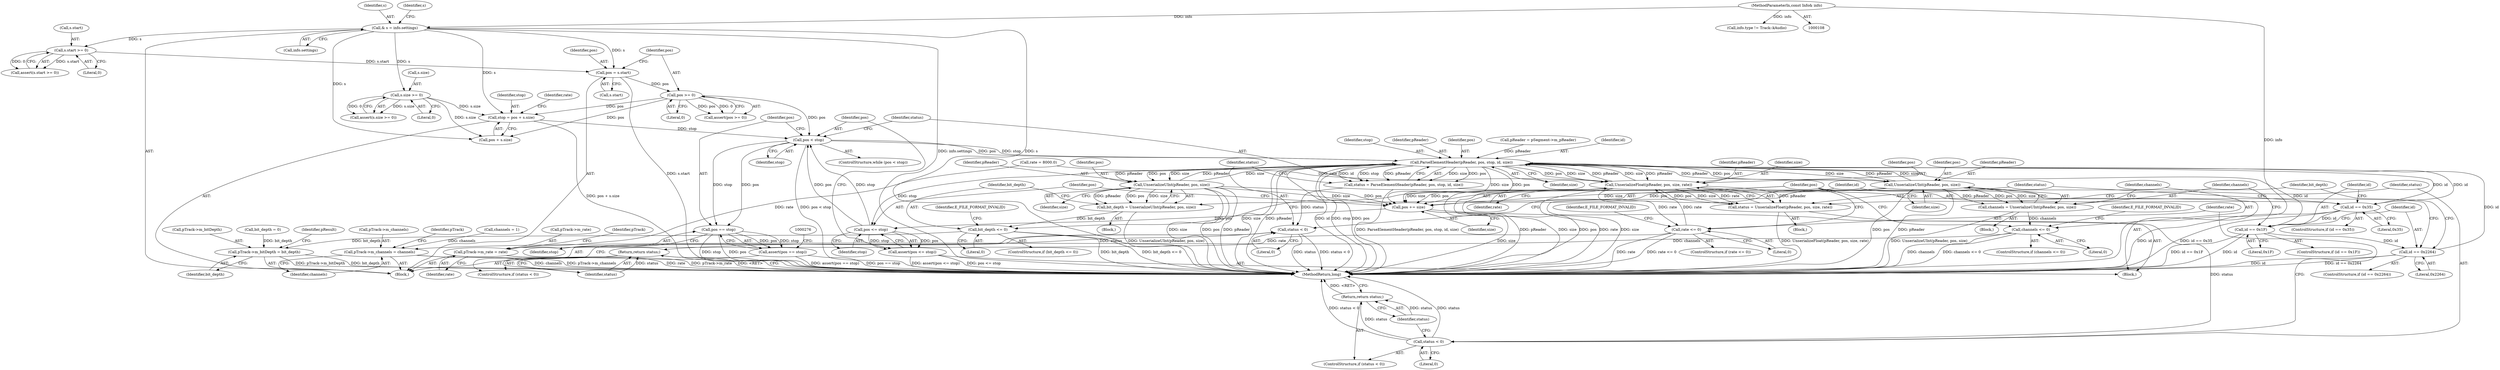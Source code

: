 digraph "1_Android_cc274e2abe8b2a6698a5c47d8aa4bb45f1f9538d_42@integer" {
"1000163" [label="(Call,stop = pos + s.size)"];
"1000159" [label="(Call,pos >= 0)"];
"1000153" [label="(Call,pos = s.start)"];
"1000141" [label="(Call,s.start >= 0)"];
"1000135" [label="(Call,& s = info.settings)"];
"1000110" [label="(MethodParameterIn,const Info& info)"];
"1000147" [label="(Call,s.size >= 0)"];
"1000183" [label="(Call,pos < stop)"];
"1000192" [label="(Call,ParseElementHeader(pReader, pos, stop, id, size))"];
"1000190" [label="(Call,status = ParseElementHeader(pReader, pos, stop, id, size))"];
"1000199" [label="(Call,status < 0)"];
"1000202" [label="(Return,return status;)"];
"1000205" [label="(Call,id == 0x35)"];
"1000230" [label="(Call,id == 0x1F)"];
"1000248" [label="(Call,id == 0x2264)"];
"1000211" [label="(Call,UnserializeFloat(pReader, pos, size, rate))"];
"1000209" [label="(Call,status = UnserializeFloat(pReader, pos, size, rate))"];
"1000217" [label="(Call,status < 0)"];
"1000220" [label="(Return,return status;)"];
"1000223" [label="(Call,rate <= 0)"];
"1000302" [label="(Call,pTrack->m_rate = rate)"];
"1000264" [label="(Call,pos += size)"];
"1000268" [label="(Call,pos <= stop)"];
"1000267" [label="(Call,assert(pos <= stop))"];
"1000236" [label="(Call,UnserializeUInt(pReader, pos, size))"];
"1000234" [label="(Call,channels = UnserializeUInt(pReader, pos, size))"];
"1000241" [label="(Call,channels <= 0)"];
"1000307" [label="(Call,pTrack->m_channels = channels)"];
"1000254" [label="(Call,UnserializeUInt(pReader, pos, size))"];
"1000252" [label="(Call,bit_depth = UnserializeUInt(pReader, pos, size))"];
"1000259" [label="(Call,bit_depth <= 0)"];
"1000312" [label="(Call,pTrack->m_bitDepth = bit_depth)"];
"1000272" [label="(Call,pos == stop)"];
"1000271" [label="(Call,assert(pos == stop))"];
"1000137" [label="(Call,info.settings)"];
"1000221" [label="(Identifier,status)"];
"1000148" [label="(Call,s.size)"];
"1000179" [label="(Call,bit_depth = 0)"];
"1000227" [label="(Identifier,E_FILE_FORMAT_INVALID)"];
"1000239" [label="(Identifier,size)"];
"1000303" [label="(Call,pTrack->m_rate)"];
"1000273" [label="(Identifier,pos)"];
"1000193" [label="(Identifier,pReader)"];
"1000165" [label="(Call,pos + s.size)"];
"1000309" [label="(Identifier,pTrack)"];
"1000272" [label="(Call,pos == stop)"];
"1000230" [label="(Call,id == 0x1F)"];
"1000322" [label="(MethodReturn,long)"];
"1000235" [label="(Identifier,channels)"];
"1000209" [label="(Call,status = UnserializeFloat(pReader, pos, size, rate))"];
"1000247" [label="(ControlStructure,if (id == 0x2264))"];
"1000147" [label="(Call,s.size >= 0)"];
"1000185" [label="(Identifier,stop)"];
"1000194" [label="(Identifier,pos)"];
"1000208" [label="(Block,)"];
"1000182" [label="(ControlStructure,while (pos < stop))"];
"1000255" [label="(Identifier,pReader)"];
"1000190" [label="(Call,status = ParseElementHeader(pReader, pos, stop, id, size))"];
"1000129" [label="(Call,pReader = pSegment->m_pReader)"];
"1000223" [label="(Call,rate <= 0)"];
"1000218" [label="(Identifier,status)"];
"1000232" [label="(Literal,0x1F)"];
"1000160" [label="(Identifier,pos)"];
"1000263" [label="(Identifier,E_FILE_FORMAT_INVALID)"];
"1000217" [label="(Call,status < 0)"];
"1000260" [label="(Identifier,bit_depth)"];
"1000245" [label="(Identifier,E_FILE_FORMAT_INVALID)"];
"1000204" [label="(ControlStructure,if (id == 0x35))"];
"1000161" [label="(Literal,0)"];
"1000215" [label="(Identifier,rate)"];
"1000196" [label="(Identifier,id)"];
"1000212" [label="(Identifier,pReader)"];
"1000191" [label="(Identifier,status)"];
"1000225" [label="(Literal,0)"];
"1000307" [label="(Call,pTrack->m_channels = channels)"];
"1000261" [label="(Literal,0)"];
"1000195" [label="(Identifier,stop)"];
"1000164" [label="(Identifier,stop)"];
"1000318" [label="(Identifier,pResult)"];
"1000237" [label="(Identifier,pReader)"];
"1000203" [label="(Identifier,status)"];
"1000192" [label="(Call,ParseElementHeader(pReader, pos, stop, id, size))"];
"1000251" [label="(Block,)"];
"1000205" [label="(Call,id == 0x35)"];
"1000140" [label="(Call,assert(s.start >= 0))"];
"1000264" [label="(Call,pos += size)"];
"1000158" [label="(Call,assert(pos >= 0))"];
"1000236" [label="(Call,UnserializeUInt(pReader, pos, size))"];
"1000141" [label="(Call,s.start >= 0)"];
"1000256" [label="(Identifier,pos)"];
"1000242" [label="(Identifier,channels)"];
"1000202" [label="(Return,return status;)"];
"1000153" [label="(Call,pos = s.start)"];
"1000171" [label="(Call,rate = 8000.0)"];
"1000155" [label="(Call,s.start)"];
"1000249" [label="(Identifier,id)"];
"1000210" [label="(Identifier,status)"];
"1000154" [label="(Identifier,pos)"];
"1000258" [label="(ControlStructure,if (bit_depth <= 0))"];
"1000270" [label="(Identifier,stop)"];
"1000114" [label="(Block,)"];
"1000201" [label="(Literal,0)"];
"1000143" [label="(Identifier,s)"];
"1000146" [label="(Call,assert(s.size >= 0))"];
"1000151" [label="(Literal,0)"];
"1000268" [label="(Call,pos <= stop)"];
"1000214" [label="(Identifier,size)"];
"1000219" [label="(Literal,0)"];
"1000312" [label="(Call,pTrack->m_bitDepth = bit_depth)"];
"1000229" [label="(ControlStructure,if (id == 0x1F))"];
"1000252" [label="(Call,bit_depth = UnserializeUInt(pReader, pos, size))"];
"1000316" [label="(Identifier,bit_depth)"];
"1000240" [label="(ControlStructure,if (channels <= 0))"];
"1000243" [label="(Literal,0)"];
"1000311" [label="(Identifier,channels)"];
"1000314" [label="(Identifier,pTrack)"];
"1000248" [label="(Call,id == 0x2264)"];
"1000142" [label="(Call,s.start)"];
"1000198" [label="(ControlStructure,if (status < 0))"];
"1000163" [label="(Call,stop = pos + s.size)"];
"1000231" [label="(Identifier,id)"];
"1000159" [label="(Call,pos >= 0)"];
"1000110" [label="(MethodParameterIn,const Info& info)"];
"1000302" [label="(Call,pTrack->m_rate = rate)"];
"1000259" [label="(Call,bit_depth <= 0)"];
"1000238" [label="(Identifier,pos)"];
"1000121" [label="(Call,info.type != Track::kAudio)"];
"1000183" [label="(Call,pos < stop)"];
"1000257" [label="(Identifier,size)"];
"1000267" [label="(Call,assert(pos <= stop))"];
"1000206" [label="(Identifier,id)"];
"1000211" [label="(Call,UnserializeFloat(pReader, pos, size, rate))"];
"1000233" [label="(Block,)"];
"1000241" [label="(Call,channels <= 0)"];
"1000271" [label="(Call,assert(pos == stop))"];
"1000266" [label="(Identifier,size)"];
"1000186" [label="(Block,)"];
"1000136" [label="(Identifier,s)"];
"1000184" [label="(Identifier,pos)"];
"1000213" [label="(Identifier,pos)"];
"1000172" [label="(Identifier,rate)"];
"1000224" [label="(Identifier,rate)"];
"1000274" [label="(Identifier,stop)"];
"1000216" [label="(ControlStructure,if (status < 0))"];
"1000145" [label="(Literal,0)"];
"1000199" [label="(Call,status < 0)"];
"1000306" [label="(Identifier,rate)"];
"1000234" [label="(Call,channels = UnserializeUInt(pReader, pos, size))"];
"1000200" [label="(Identifier,status)"];
"1000220" [label="(Return,return status;)"];
"1000313" [label="(Call,pTrack->m_bitDepth)"];
"1000207" [label="(Literal,0x35)"];
"1000175" [label="(Call,channels = 1)"];
"1000253" [label="(Identifier,bit_depth)"];
"1000197" [label="(Identifier,size)"];
"1000222" [label="(ControlStructure,if (rate <= 0))"];
"1000135" [label="(Call,& s = info.settings)"];
"1000250" [label="(Literal,0x2264)"];
"1000269" [label="(Identifier,pos)"];
"1000254" [label="(Call,UnserializeUInt(pReader, pos, size))"];
"1000265" [label="(Identifier,pos)"];
"1000308" [label="(Call,pTrack->m_channels)"];
"1000163" -> "1000114"  [label="AST: "];
"1000163" -> "1000165"  [label="CFG: "];
"1000164" -> "1000163"  [label="AST: "];
"1000165" -> "1000163"  [label="AST: "];
"1000172" -> "1000163"  [label="CFG: "];
"1000163" -> "1000322"  [label="DDG: pos + s.size"];
"1000159" -> "1000163"  [label="DDG: pos"];
"1000147" -> "1000163"  [label="DDG: s.size"];
"1000135" -> "1000163"  [label="DDG: s"];
"1000163" -> "1000183"  [label="DDG: stop"];
"1000159" -> "1000158"  [label="AST: "];
"1000159" -> "1000161"  [label="CFG: "];
"1000160" -> "1000159"  [label="AST: "];
"1000161" -> "1000159"  [label="AST: "];
"1000158" -> "1000159"  [label="CFG: "];
"1000159" -> "1000158"  [label="DDG: pos"];
"1000159" -> "1000158"  [label="DDG: 0"];
"1000153" -> "1000159"  [label="DDG: pos"];
"1000159" -> "1000165"  [label="DDG: pos"];
"1000159" -> "1000183"  [label="DDG: pos"];
"1000153" -> "1000114"  [label="AST: "];
"1000153" -> "1000155"  [label="CFG: "];
"1000154" -> "1000153"  [label="AST: "];
"1000155" -> "1000153"  [label="AST: "];
"1000160" -> "1000153"  [label="CFG: "];
"1000153" -> "1000322"  [label="DDG: s.start"];
"1000141" -> "1000153"  [label="DDG: s.start"];
"1000135" -> "1000153"  [label="DDG: s"];
"1000141" -> "1000140"  [label="AST: "];
"1000141" -> "1000145"  [label="CFG: "];
"1000142" -> "1000141"  [label="AST: "];
"1000145" -> "1000141"  [label="AST: "];
"1000140" -> "1000141"  [label="CFG: "];
"1000141" -> "1000140"  [label="DDG: s.start"];
"1000141" -> "1000140"  [label="DDG: 0"];
"1000135" -> "1000141"  [label="DDG: s"];
"1000135" -> "1000114"  [label="AST: "];
"1000135" -> "1000137"  [label="CFG: "];
"1000136" -> "1000135"  [label="AST: "];
"1000137" -> "1000135"  [label="AST: "];
"1000143" -> "1000135"  [label="CFG: "];
"1000135" -> "1000322"  [label="DDG: s"];
"1000135" -> "1000322"  [label="DDG: info.settings"];
"1000110" -> "1000135"  [label="DDG: info"];
"1000135" -> "1000147"  [label="DDG: s"];
"1000135" -> "1000165"  [label="DDG: s"];
"1000110" -> "1000108"  [label="AST: "];
"1000110" -> "1000322"  [label="DDG: info"];
"1000110" -> "1000121"  [label="DDG: info"];
"1000147" -> "1000146"  [label="AST: "];
"1000147" -> "1000151"  [label="CFG: "];
"1000148" -> "1000147"  [label="AST: "];
"1000151" -> "1000147"  [label="AST: "];
"1000146" -> "1000147"  [label="CFG: "];
"1000147" -> "1000146"  [label="DDG: s.size"];
"1000147" -> "1000146"  [label="DDG: 0"];
"1000147" -> "1000165"  [label="DDG: s.size"];
"1000183" -> "1000182"  [label="AST: "];
"1000183" -> "1000185"  [label="CFG: "];
"1000184" -> "1000183"  [label="AST: "];
"1000185" -> "1000183"  [label="AST: "];
"1000191" -> "1000183"  [label="CFG: "];
"1000273" -> "1000183"  [label="CFG: "];
"1000183" -> "1000322"  [label="DDG: pos < stop"];
"1000268" -> "1000183"  [label="DDG: pos"];
"1000268" -> "1000183"  [label="DDG: stop"];
"1000183" -> "1000192"  [label="DDG: pos"];
"1000183" -> "1000192"  [label="DDG: stop"];
"1000183" -> "1000272"  [label="DDG: pos"];
"1000183" -> "1000272"  [label="DDG: stop"];
"1000192" -> "1000190"  [label="AST: "];
"1000192" -> "1000197"  [label="CFG: "];
"1000193" -> "1000192"  [label="AST: "];
"1000194" -> "1000192"  [label="AST: "];
"1000195" -> "1000192"  [label="AST: "];
"1000196" -> "1000192"  [label="AST: "];
"1000197" -> "1000192"  [label="AST: "];
"1000190" -> "1000192"  [label="CFG: "];
"1000192" -> "1000322"  [label="DDG: pos"];
"1000192" -> "1000322"  [label="DDG: stop"];
"1000192" -> "1000322"  [label="DDG: size"];
"1000192" -> "1000322"  [label="DDG: pReader"];
"1000192" -> "1000322"  [label="DDG: id"];
"1000192" -> "1000190"  [label="DDG: size"];
"1000192" -> "1000190"  [label="DDG: pos"];
"1000192" -> "1000190"  [label="DDG: id"];
"1000192" -> "1000190"  [label="DDG: stop"];
"1000192" -> "1000190"  [label="DDG: pReader"];
"1000129" -> "1000192"  [label="DDG: pReader"];
"1000236" -> "1000192"  [label="DDG: pReader"];
"1000236" -> "1000192"  [label="DDG: size"];
"1000254" -> "1000192"  [label="DDG: pReader"];
"1000254" -> "1000192"  [label="DDG: size"];
"1000211" -> "1000192"  [label="DDG: pReader"];
"1000211" -> "1000192"  [label="DDG: size"];
"1000205" -> "1000192"  [label="DDG: id"];
"1000230" -> "1000192"  [label="DDG: id"];
"1000248" -> "1000192"  [label="DDG: id"];
"1000192" -> "1000205"  [label="DDG: id"];
"1000192" -> "1000211"  [label="DDG: pReader"];
"1000192" -> "1000211"  [label="DDG: pos"];
"1000192" -> "1000211"  [label="DDG: size"];
"1000192" -> "1000236"  [label="DDG: pReader"];
"1000192" -> "1000236"  [label="DDG: pos"];
"1000192" -> "1000236"  [label="DDG: size"];
"1000192" -> "1000254"  [label="DDG: pReader"];
"1000192" -> "1000254"  [label="DDG: pos"];
"1000192" -> "1000254"  [label="DDG: size"];
"1000192" -> "1000264"  [label="DDG: size"];
"1000192" -> "1000264"  [label="DDG: pos"];
"1000192" -> "1000268"  [label="DDG: stop"];
"1000190" -> "1000186"  [label="AST: "];
"1000191" -> "1000190"  [label="AST: "];
"1000200" -> "1000190"  [label="CFG: "];
"1000190" -> "1000322"  [label="DDG: ParseElementHeader(pReader, pos, stop, id, size)"];
"1000190" -> "1000199"  [label="DDG: status"];
"1000199" -> "1000198"  [label="AST: "];
"1000199" -> "1000201"  [label="CFG: "];
"1000200" -> "1000199"  [label="AST: "];
"1000201" -> "1000199"  [label="AST: "];
"1000203" -> "1000199"  [label="CFG: "];
"1000206" -> "1000199"  [label="CFG: "];
"1000199" -> "1000322"  [label="DDG: status"];
"1000199" -> "1000322"  [label="DDG: status < 0"];
"1000199" -> "1000202"  [label="DDG: status"];
"1000202" -> "1000198"  [label="AST: "];
"1000202" -> "1000203"  [label="CFG: "];
"1000203" -> "1000202"  [label="AST: "];
"1000322" -> "1000202"  [label="CFG: "];
"1000202" -> "1000322"  [label="DDG: <RET>"];
"1000203" -> "1000202"  [label="DDG: status"];
"1000205" -> "1000204"  [label="AST: "];
"1000205" -> "1000207"  [label="CFG: "];
"1000206" -> "1000205"  [label="AST: "];
"1000207" -> "1000205"  [label="AST: "];
"1000210" -> "1000205"  [label="CFG: "];
"1000231" -> "1000205"  [label="CFG: "];
"1000205" -> "1000322"  [label="DDG: id"];
"1000205" -> "1000322"  [label="DDG: id == 0x35"];
"1000205" -> "1000230"  [label="DDG: id"];
"1000230" -> "1000229"  [label="AST: "];
"1000230" -> "1000232"  [label="CFG: "];
"1000231" -> "1000230"  [label="AST: "];
"1000232" -> "1000230"  [label="AST: "];
"1000235" -> "1000230"  [label="CFG: "];
"1000249" -> "1000230"  [label="CFG: "];
"1000230" -> "1000322"  [label="DDG: id"];
"1000230" -> "1000322"  [label="DDG: id == 0x1F"];
"1000230" -> "1000248"  [label="DDG: id"];
"1000248" -> "1000247"  [label="AST: "];
"1000248" -> "1000250"  [label="CFG: "];
"1000249" -> "1000248"  [label="AST: "];
"1000250" -> "1000248"  [label="AST: "];
"1000253" -> "1000248"  [label="CFG: "];
"1000265" -> "1000248"  [label="CFG: "];
"1000248" -> "1000322"  [label="DDG: id == 0x2264"];
"1000248" -> "1000322"  [label="DDG: id"];
"1000211" -> "1000209"  [label="AST: "];
"1000211" -> "1000215"  [label="CFG: "];
"1000212" -> "1000211"  [label="AST: "];
"1000213" -> "1000211"  [label="AST: "];
"1000214" -> "1000211"  [label="AST: "];
"1000215" -> "1000211"  [label="AST: "];
"1000209" -> "1000211"  [label="CFG: "];
"1000211" -> "1000322"  [label="DDG: pReader"];
"1000211" -> "1000322"  [label="DDG: size"];
"1000211" -> "1000322"  [label="DDG: pos"];
"1000211" -> "1000322"  [label="DDG: rate"];
"1000211" -> "1000209"  [label="DDG: pReader"];
"1000211" -> "1000209"  [label="DDG: pos"];
"1000211" -> "1000209"  [label="DDG: size"];
"1000211" -> "1000209"  [label="DDG: rate"];
"1000171" -> "1000211"  [label="DDG: rate"];
"1000223" -> "1000211"  [label="DDG: rate"];
"1000211" -> "1000223"  [label="DDG: rate"];
"1000211" -> "1000264"  [label="DDG: size"];
"1000211" -> "1000264"  [label="DDG: pos"];
"1000209" -> "1000208"  [label="AST: "];
"1000210" -> "1000209"  [label="AST: "];
"1000218" -> "1000209"  [label="CFG: "];
"1000209" -> "1000322"  [label="DDG: UnserializeFloat(pReader, pos, size, rate)"];
"1000209" -> "1000217"  [label="DDG: status"];
"1000217" -> "1000216"  [label="AST: "];
"1000217" -> "1000219"  [label="CFG: "];
"1000218" -> "1000217"  [label="AST: "];
"1000219" -> "1000217"  [label="AST: "];
"1000221" -> "1000217"  [label="CFG: "];
"1000224" -> "1000217"  [label="CFG: "];
"1000217" -> "1000322"  [label="DDG: status < 0"];
"1000217" -> "1000322"  [label="DDG: status"];
"1000217" -> "1000220"  [label="DDG: status"];
"1000220" -> "1000216"  [label="AST: "];
"1000220" -> "1000221"  [label="CFG: "];
"1000221" -> "1000220"  [label="AST: "];
"1000322" -> "1000220"  [label="CFG: "];
"1000220" -> "1000322"  [label="DDG: <RET>"];
"1000221" -> "1000220"  [label="DDG: status"];
"1000223" -> "1000222"  [label="AST: "];
"1000223" -> "1000225"  [label="CFG: "];
"1000224" -> "1000223"  [label="AST: "];
"1000225" -> "1000223"  [label="AST: "];
"1000227" -> "1000223"  [label="CFG: "];
"1000265" -> "1000223"  [label="CFG: "];
"1000223" -> "1000322"  [label="DDG: rate <= 0"];
"1000223" -> "1000322"  [label="DDG: rate"];
"1000223" -> "1000302"  [label="DDG: rate"];
"1000302" -> "1000114"  [label="AST: "];
"1000302" -> "1000306"  [label="CFG: "];
"1000303" -> "1000302"  [label="AST: "];
"1000306" -> "1000302"  [label="AST: "];
"1000309" -> "1000302"  [label="CFG: "];
"1000302" -> "1000322"  [label="DDG: pTrack->m_rate"];
"1000302" -> "1000322"  [label="DDG: rate"];
"1000171" -> "1000302"  [label="DDG: rate"];
"1000264" -> "1000186"  [label="AST: "];
"1000264" -> "1000266"  [label="CFG: "];
"1000265" -> "1000264"  [label="AST: "];
"1000266" -> "1000264"  [label="AST: "];
"1000269" -> "1000264"  [label="CFG: "];
"1000264" -> "1000322"  [label="DDG: size"];
"1000236" -> "1000264"  [label="DDG: size"];
"1000236" -> "1000264"  [label="DDG: pos"];
"1000254" -> "1000264"  [label="DDG: size"];
"1000254" -> "1000264"  [label="DDG: pos"];
"1000264" -> "1000268"  [label="DDG: pos"];
"1000268" -> "1000267"  [label="AST: "];
"1000268" -> "1000270"  [label="CFG: "];
"1000269" -> "1000268"  [label="AST: "];
"1000270" -> "1000268"  [label="AST: "];
"1000267" -> "1000268"  [label="CFG: "];
"1000268" -> "1000267"  [label="DDG: pos"];
"1000268" -> "1000267"  [label="DDG: stop"];
"1000267" -> "1000186"  [label="AST: "];
"1000184" -> "1000267"  [label="CFG: "];
"1000267" -> "1000322"  [label="DDG: pos <= stop"];
"1000267" -> "1000322"  [label="DDG: assert(pos <= stop)"];
"1000236" -> "1000234"  [label="AST: "];
"1000236" -> "1000239"  [label="CFG: "];
"1000237" -> "1000236"  [label="AST: "];
"1000238" -> "1000236"  [label="AST: "];
"1000239" -> "1000236"  [label="AST: "];
"1000234" -> "1000236"  [label="CFG: "];
"1000236" -> "1000322"  [label="DDG: pReader"];
"1000236" -> "1000322"  [label="DDG: size"];
"1000236" -> "1000322"  [label="DDG: pos"];
"1000236" -> "1000234"  [label="DDG: pReader"];
"1000236" -> "1000234"  [label="DDG: pos"];
"1000236" -> "1000234"  [label="DDG: size"];
"1000234" -> "1000233"  [label="AST: "];
"1000235" -> "1000234"  [label="AST: "];
"1000242" -> "1000234"  [label="CFG: "];
"1000234" -> "1000322"  [label="DDG: UnserializeUInt(pReader, pos, size)"];
"1000234" -> "1000241"  [label="DDG: channels"];
"1000241" -> "1000240"  [label="AST: "];
"1000241" -> "1000243"  [label="CFG: "];
"1000242" -> "1000241"  [label="AST: "];
"1000243" -> "1000241"  [label="AST: "];
"1000245" -> "1000241"  [label="CFG: "];
"1000265" -> "1000241"  [label="CFG: "];
"1000241" -> "1000322"  [label="DDG: channels"];
"1000241" -> "1000322"  [label="DDG: channels <= 0"];
"1000241" -> "1000307"  [label="DDG: channels"];
"1000307" -> "1000114"  [label="AST: "];
"1000307" -> "1000311"  [label="CFG: "];
"1000308" -> "1000307"  [label="AST: "];
"1000311" -> "1000307"  [label="AST: "];
"1000314" -> "1000307"  [label="CFG: "];
"1000307" -> "1000322"  [label="DDG: channels"];
"1000307" -> "1000322"  [label="DDG: pTrack->m_channels"];
"1000175" -> "1000307"  [label="DDG: channels"];
"1000254" -> "1000252"  [label="AST: "];
"1000254" -> "1000257"  [label="CFG: "];
"1000255" -> "1000254"  [label="AST: "];
"1000256" -> "1000254"  [label="AST: "];
"1000257" -> "1000254"  [label="AST: "];
"1000252" -> "1000254"  [label="CFG: "];
"1000254" -> "1000322"  [label="DDG: pReader"];
"1000254" -> "1000322"  [label="DDG: size"];
"1000254" -> "1000322"  [label="DDG: pos"];
"1000254" -> "1000252"  [label="DDG: pReader"];
"1000254" -> "1000252"  [label="DDG: pos"];
"1000254" -> "1000252"  [label="DDG: size"];
"1000252" -> "1000251"  [label="AST: "];
"1000253" -> "1000252"  [label="AST: "];
"1000260" -> "1000252"  [label="CFG: "];
"1000252" -> "1000322"  [label="DDG: UnserializeUInt(pReader, pos, size)"];
"1000252" -> "1000259"  [label="DDG: bit_depth"];
"1000259" -> "1000258"  [label="AST: "];
"1000259" -> "1000261"  [label="CFG: "];
"1000260" -> "1000259"  [label="AST: "];
"1000261" -> "1000259"  [label="AST: "];
"1000263" -> "1000259"  [label="CFG: "];
"1000265" -> "1000259"  [label="CFG: "];
"1000259" -> "1000322"  [label="DDG: bit_depth <= 0"];
"1000259" -> "1000322"  [label="DDG: bit_depth"];
"1000259" -> "1000312"  [label="DDG: bit_depth"];
"1000312" -> "1000114"  [label="AST: "];
"1000312" -> "1000316"  [label="CFG: "];
"1000313" -> "1000312"  [label="AST: "];
"1000316" -> "1000312"  [label="AST: "];
"1000318" -> "1000312"  [label="CFG: "];
"1000312" -> "1000322"  [label="DDG: bit_depth"];
"1000312" -> "1000322"  [label="DDG: pTrack->m_bitDepth"];
"1000179" -> "1000312"  [label="DDG: bit_depth"];
"1000272" -> "1000271"  [label="AST: "];
"1000272" -> "1000274"  [label="CFG: "];
"1000273" -> "1000272"  [label="AST: "];
"1000274" -> "1000272"  [label="AST: "];
"1000271" -> "1000272"  [label="CFG: "];
"1000272" -> "1000322"  [label="DDG: stop"];
"1000272" -> "1000322"  [label="DDG: pos"];
"1000272" -> "1000271"  [label="DDG: pos"];
"1000272" -> "1000271"  [label="DDG: stop"];
"1000271" -> "1000114"  [label="AST: "];
"1000276" -> "1000271"  [label="CFG: "];
"1000271" -> "1000322"  [label="DDG: pos == stop"];
"1000271" -> "1000322"  [label="DDG: assert(pos == stop)"];
}
